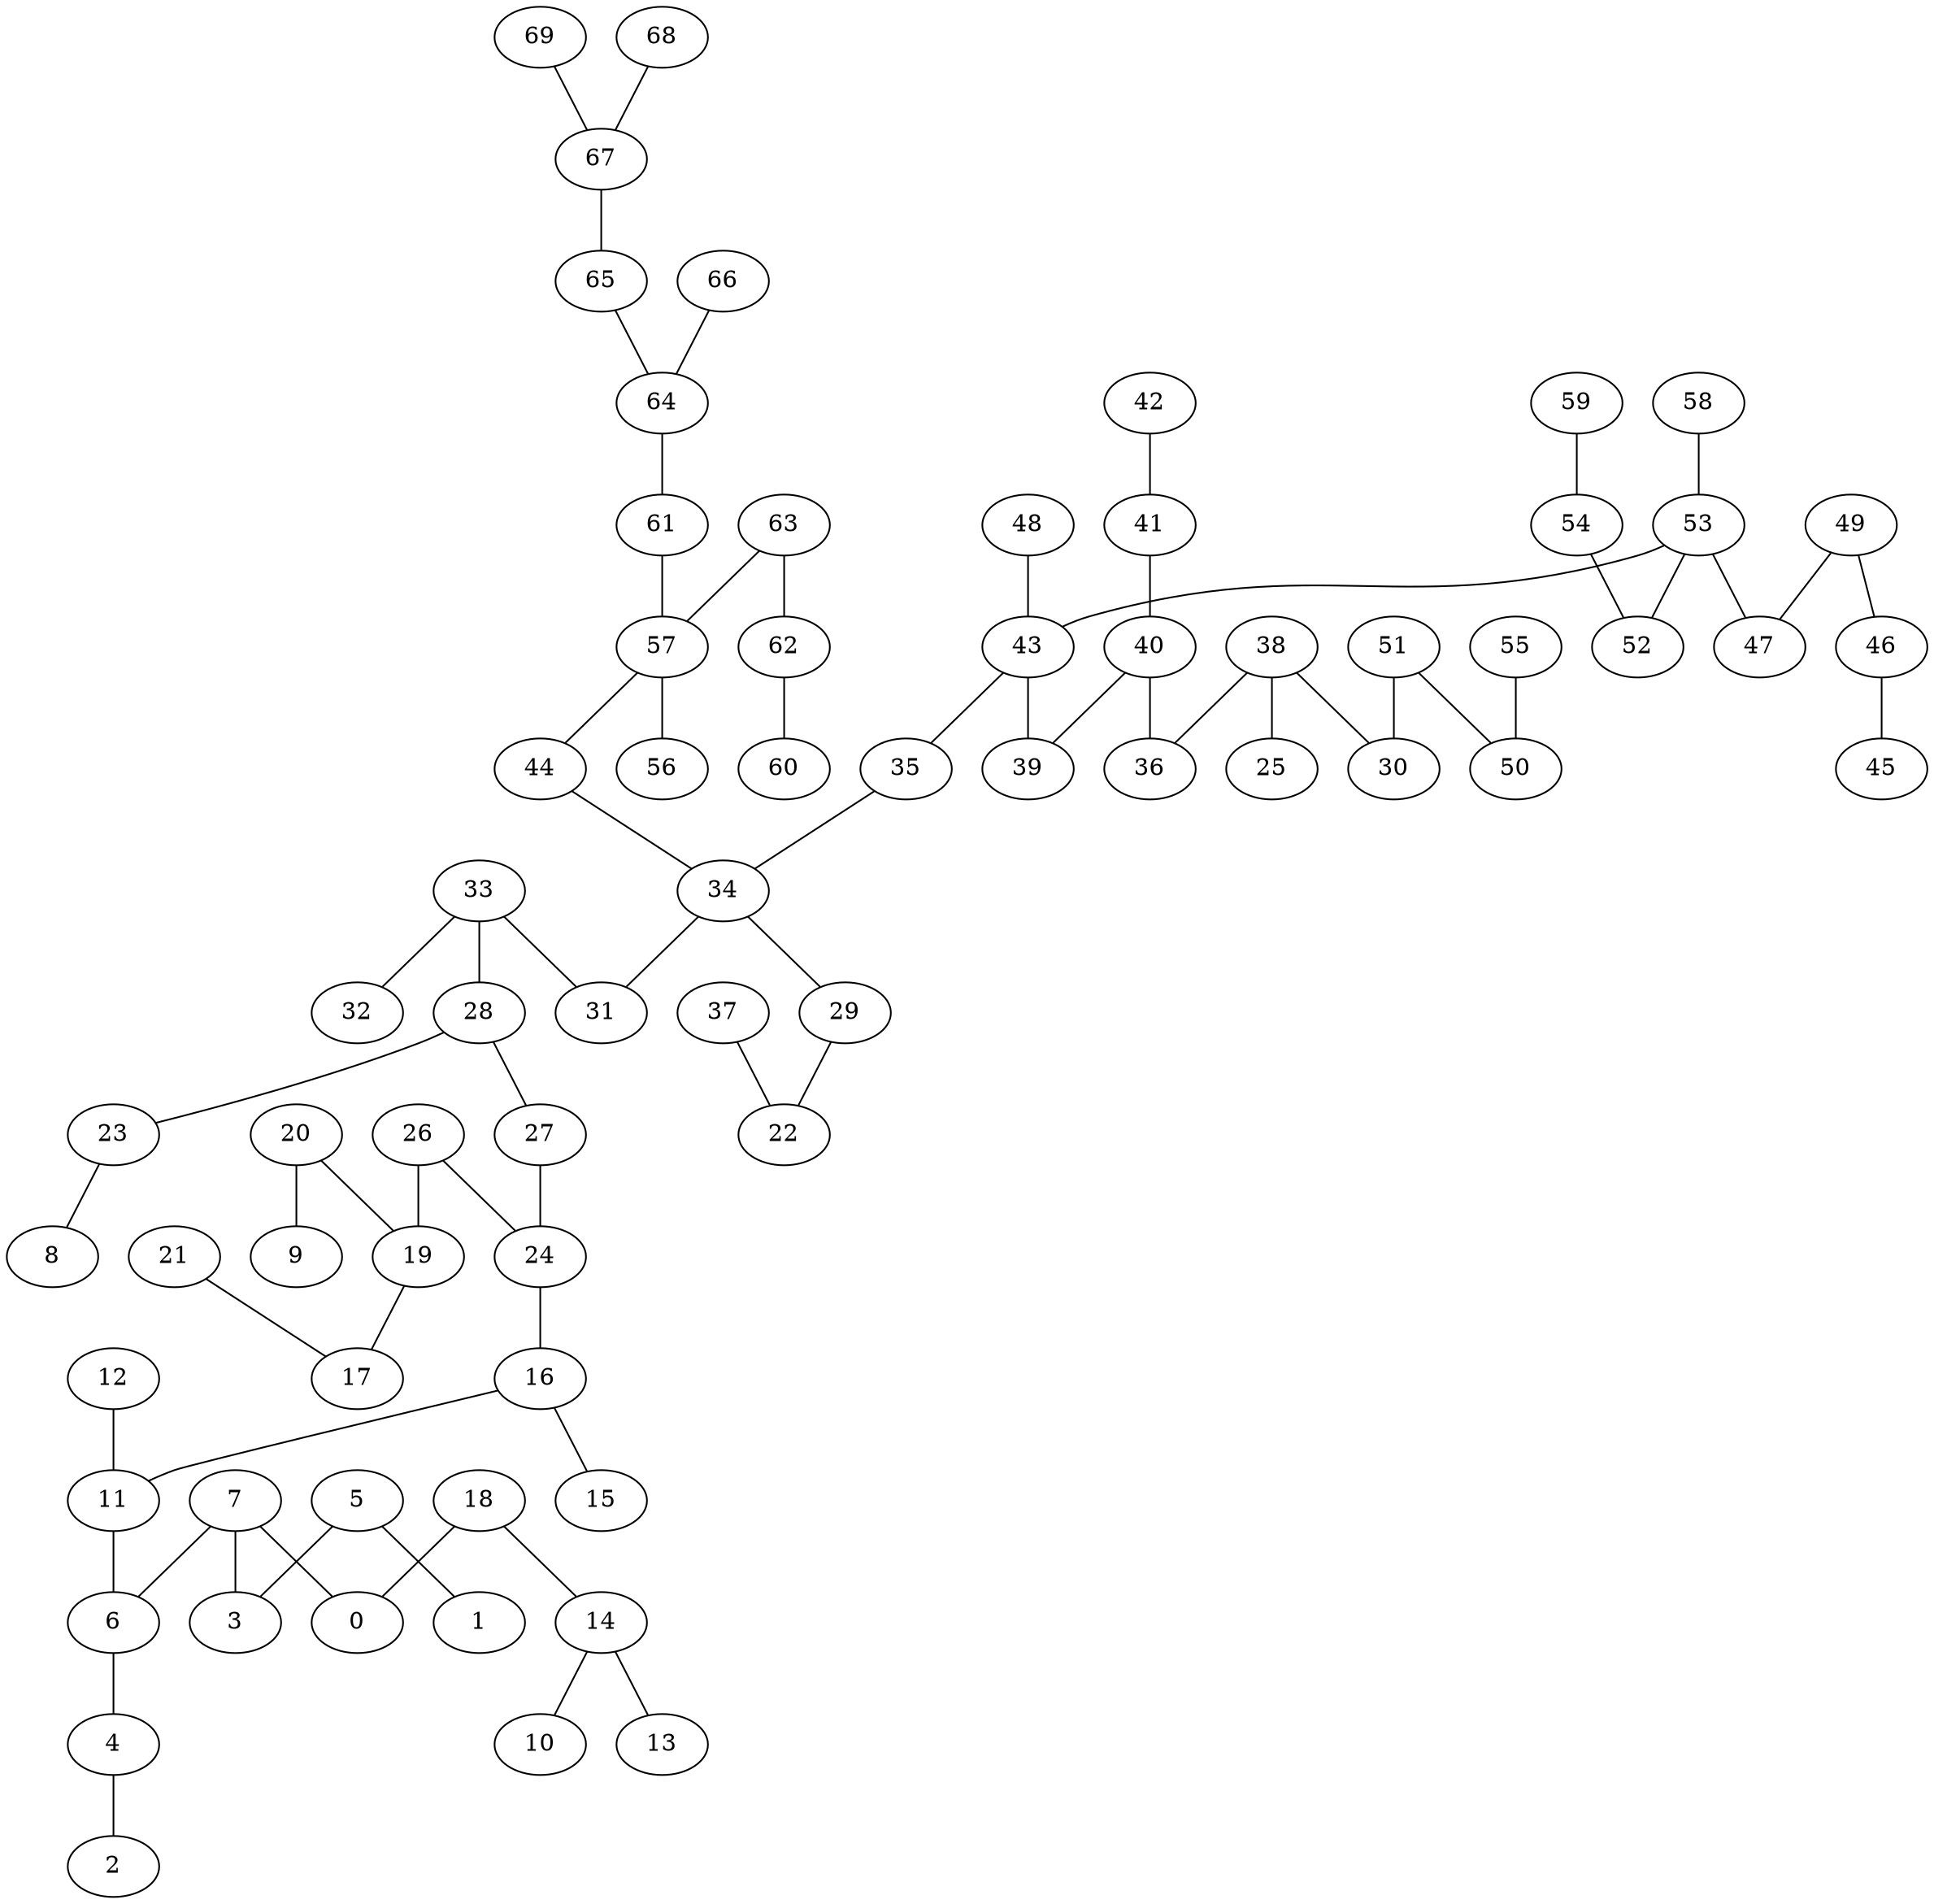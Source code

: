 graph{
11 -- 6;
42 -- 41;
40 -- 39;
38 -- 36;
19 -- 17;
54 -- 52;
5 -- 3;
18 -- 14;
69 -- 67;
65 -- 64;
58 -- 53;
51 -- 50;
23 -- 8;
6 -- 4;
24 -- 16;
55 -- 50;
21 -- 17;
4 -- 2;
26 -- 24;
46 -- 45;
14 -- 13;
38 -- 30;
16 -- 11;
33 -- 32;
53 -- 52;
44 -- 34;
59 -- 54;
48 -- 43;
49 -- 47;
20 -- 9;
66 -- 64;
40 -- 36;
68 -- 67;
34 -- 31;
28 -- 23;
16 -- 15;
5 -- 1;
43 -- 35;
14 -- 10;
12 -- 11;
67 -- 65;
33 -- 31;
20 -- 19;
27 -- 24;
63 -- 62;
29 -- 22;
62 -- 60;
7 -- 6;
61 -- 57;
41 -- 40;
57 -- 56;
57 -- 44;
53 -- 43;
33 -- 28;
53 -- 47;
34 -- 29;
37 -- 22;
64 -- 61;
7 -- 0;
7 -- 3;
63 -- 57;
18 -- 0;
38 -- 25;
28 -- 27;
26 -- 19;
51 -- 30;
35 -- 34;
49 -- 46;
43 -- 39;
}
